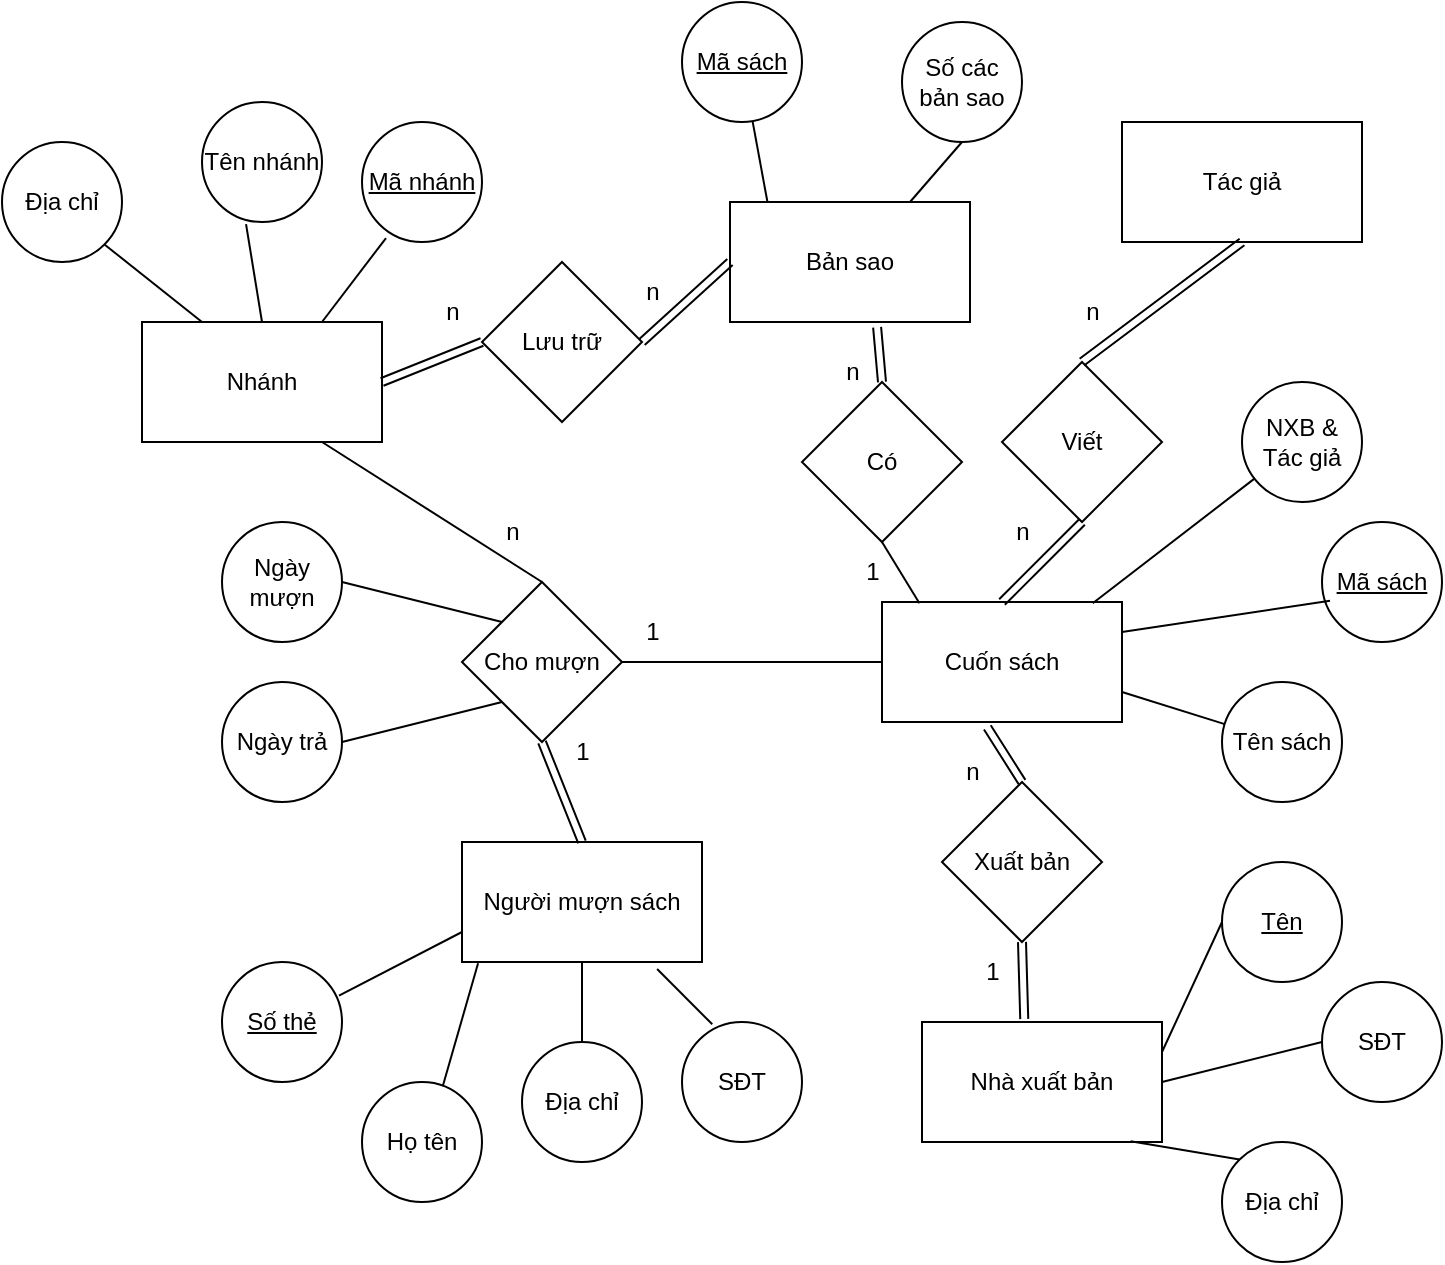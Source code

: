 <mxfile version="21.7.5" type="github">
  <diagram name="Trang-1" id="kPwwQR6G2WFGY322X0-l">
    <mxGraphModel dx="792" dy="471" grid="1" gridSize="10" guides="1" tooltips="1" connect="1" arrows="1" fold="1" page="1" pageScale="1" pageWidth="827" pageHeight="1169" math="0" shadow="0">
      <root>
        <mxCell id="0" />
        <mxCell id="1" parent="0" />
        <mxCell id="plBoECsc5ai0IXEww6Ho-1" value="Nhánh" style="rounded=0;whiteSpace=wrap;html=1;" vertex="1" parent="1">
          <mxGeometry x="120" y="160" width="120" height="60" as="geometry" />
        </mxCell>
        <mxCell id="plBoECsc5ai0IXEww6Ho-3" value="&lt;u&gt;Mã nhánh&lt;/u&gt;" style="ellipse;whiteSpace=wrap;html=1;aspect=fixed;" vertex="1" parent="1">
          <mxGeometry x="230" y="60" width="60" height="60" as="geometry" />
        </mxCell>
        <mxCell id="plBoECsc5ai0IXEww6Ho-4" value="Tên nhánh" style="ellipse;whiteSpace=wrap;html=1;aspect=fixed;" vertex="1" parent="1">
          <mxGeometry x="150" y="50" width="60" height="60" as="geometry" />
        </mxCell>
        <mxCell id="plBoECsc5ai0IXEww6Ho-5" value="Địa chỉ" style="ellipse;whiteSpace=wrap;html=1;aspect=fixed;" vertex="1" parent="1">
          <mxGeometry x="50" y="70" width="60" height="60" as="geometry" />
        </mxCell>
        <mxCell id="plBoECsc5ai0IXEww6Ho-6" value="" style="endArrow=none;html=1;rounded=0;exitX=0.25;exitY=0;exitDx=0;exitDy=0;entryX=1;entryY=1;entryDx=0;entryDy=0;" edge="1" parent="1" source="plBoECsc5ai0IXEww6Ho-1" target="plBoECsc5ai0IXEww6Ho-5">
          <mxGeometry width="50" height="50" relative="1" as="geometry">
            <mxPoint x="390" y="260" as="sourcePoint" />
            <mxPoint x="130" y="60" as="targetPoint" />
          </mxGeometry>
        </mxCell>
        <mxCell id="plBoECsc5ai0IXEww6Ho-7" value="" style="endArrow=none;html=1;rounded=0;exitX=0.5;exitY=0;exitDx=0;exitDy=0;entryX=0.367;entryY=1.017;entryDx=0;entryDy=0;entryPerimeter=0;" edge="1" parent="1" source="plBoECsc5ai0IXEww6Ho-1" target="plBoECsc5ai0IXEww6Ho-4">
          <mxGeometry width="50" height="50" relative="1" as="geometry">
            <mxPoint x="170" y="140" as="sourcePoint" />
            <mxPoint x="121" y="71" as="targetPoint" />
          </mxGeometry>
        </mxCell>
        <mxCell id="plBoECsc5ai0IXEww6Ho-8" value="" style="endArrow=none;html=1;rounded=0;exitX=0.75;exitY=0;exitDx=0;exitDy=0;entryX=0.2;entryY=0.967;entryDx=0;entryDy=0;entryPerimeter=0;" edge="1" parent="1" source="plBoECsc5ai0IXEww6Ho-1" target="plBoECsc5ai0IXEww6Ho-3">
          <mxGeometry width="50" height="50" relative="1" as="geometry">
            <mxPoint x="180" y="150" as="sourcePoint" />
            <mxPoint x="131" y="81" as="targetPoint" />
          </mxGeometry>
        </mxCell>
        <mxCell id="plBoECsc5ai0IXEww6Ho-9" value="Cuốn sách" style="rounded=0;whiteSpace=wrap;html=1;" vertex="1" parent="1">
          <mxGeometry x="490" y="300" width="120" height="60" as="geometry" />
        </mxCell>
        <mxCell id="plBoECsc5ai0IXEww6Ho-10" value="&lt;u&gt;Mã sách&lt;/u&gt;" style="ellipse;whiteSpace=wrap;html=1;aspect=fixed;" vertex="1" parent="1">
          <mxGeometry x="710" y="260" width="60" height="60" as="geometry" />
        </mxCell>
        <mxCell id="plBoECsc5ai0IXEww6Ho-11" value="Tên sách" style="ellipse;whiteSpace=wrap;html=1;aspect=fixed;" vertex="1" parent="1">
          <mxGeometry x="660" y="340" width="60" height="60" as="geometry" />
        </mxCell>
        <mxCell id="plBoECsc5ai0IXEww6Ho-12" value="NXB &amp;amp; Tác giả" style="ellipse;whiteSpace=wrap;html=1;aspect=fixed;" vertex="1" parent="1">
          <mxGeometry x="670" y="190" width="60" height="60" as="geometry" />
        </mxCell>
        <mxCell id="plBoECsc5ai0IXEww6Ho-13" value="" style="endArrow=none;html=1;rounded=0;exitX=0.878;exitY=0.011;exitDx=0;exitDy=0;exitPerimeter=0;" edge="1" parent="1" source="plBoECsc5ai0IXEww6Ho-9" target="plBoECsc5ai0IXEww6Ho-12">
          <mxGeometry width="50" height="50" relative="1" as="geometry">
            <mxPoint x="210" y="140" as="sourcePoint" />
            <mxPoint x="292" y="78" as="targetPoint" />
          </mxGeometry>
        </mxCell>
        <mxCell id="plBoECsc5ai0IXEww6Ho-14" value="" style="endArrow=none;html=1;rounded=0;exitX=1;exitY=0.25;exitDx=0;exitDy=0;entryX=0.067;entryY=0.656;entryDx=0;entryDy=0;entryPerimeter=0;" edge="1" parent="1" source="plBoECsc5ai0IXEww6Ho-9" target="plBoECsc5ai0IXEww6Ho-10">
          <mxGeometry width="50" height="50" relative="1" as="geometry">
            <mxPoint x="488" y="141" as="sourcePoint" />
            <mxPoint x="441" y="75" as="targetPoint" />
          </mxGeometry>
        </mxCell>
        <mxCell id="plBoECsc5ai0IXEww6Ho-15" value="" style="endArrow=none;html=1;rounded=0;exitX=1;exitY=0.75;exitDx=0;exitDy=0;" edge="1" parent="1" source="plBoECsc5ai0IXEww6Ho-9" target="plBoECsc5ai0IXEww6Ho-11">
          <mxGeometry width="50" height="50" relative="1" as="geometry">
            <mxPoint x="488" y="141" as="sourcePoint" />
            <mxPoint x="441" y="75" as="targetPoint" />
          </mxGeometry>
        </mxCell>
        <mxCell id="plBoECsc5ai0IXEww6Ho-16" value="Tác giả" style="rounded=0;whiteSpace=wrap;html=1;" vertex="1" parent="1">
          <mxGeometry x="610" y="60" width="120" height="60" as="geometry" />
        </mxCell>
        <mxCell id="plBoECsc5ai0IXEww6Ho-17" value="Nhà xuất bản" style="rounded=0;whiteSpace=wrap;html=1;" vertex="1" parent="1">
          <mxGeometry x="510" y="510" width="120" height="60" as="geometry" />
        </mxCell>
        <mxCell id="plBoECsc5ai0IXEww6Ho-18" value="&lt;u&gt;Tên&lt;/u&gt;" style="ellipse;whiteSpace=wrap;html=1;aspect=fixed;" vertex="1" parent="1">
          <mxGeometry x="660" y="430" width="60" height="60" as="geometry" />
        </mxCell>
        <mxCell id="plBoECsc5ai0IXEww6Ho-19" value="Địa chỉ" style="ellipse;whiteSpace=wrap;html=1;aspect=fixed;" vertex="1" parent="1">
          <mxGeometry x="660" y="570" width="60" height="60" as="geometry" />
        </mxCell>
        <mxCell id="plBoECsc5ai0IXEww6Ho-20" value="SĐT" style="ellipse;whiteSpace=wrap;html=1;aspect=fixed;" vertex="1" parent="1">
          <mxGeometry x="710" y="490" width="60" height="60" as="geometry" />
        </mxCell>
        <mxCell id="plBoECsc5ai0IXEww6Ho-21" value="" style="endArrow=none;html=1;rounded=0;exitX=1;exitY=0.25;exitDx=0;exitDy=0;entryX=0;entryY=0.5;entryDx=0;entryDy=0;" edge="1" parent="1" source="plBoECsc5ai0IXEww6Ho-17" target="plBoECsc5ai0IXEww6Ho-18">
          <mxGeometry width="50" height="50" relative="1" as="geometry">
            <mxPoint x="560" y="140" as="sourcePoint" />
            <mxPoint x="585" y="96" as="targetPoint" />
          </mxGeometry>
        </mxCell>
        <mxCell id="plBoECsc5ai0IXEww6Ho-22" value="" style="endArrow=none;html=1;rounded=0;exitX=0.869;exitY=0.994;exitDx=0;exitDy=0;entryX=0;entryY=0;entryDx=0;entryDy=0;exitPerimeter=0;" edge="1" parent="1" source="plBoECsc5ai0IXEww6Ho-17" target="plBoECsc5ai0IXEww6Ho-19">
          <mxGeometry width="50" height="50" relative="1" as="geometry">
            <mxPoint x="661" y="291" as="sourcePoint" />
            <mxPoint x="692" y="232" as="targetPoint" />
          </mxGeometry>
        </mxCell>
        <mxCell id="plBoECsc5ai0IXEww6Ho-24" value="" style="endArrow=none;html=1;rounded=0;exitX=1;exitY=0.5;exitDx=0;exitDy=0;entryX=0;entryY=0.5;entryDx=0;entryDy=0;" edge="1" parent="1" source="plBoECsc5ai0IXEww6Ho-17" target="plBoECsc5ai0IXEww6Ho-20">
          <mxGeometry width="50" height="50" relative="1" as="geometry">
            <mxPoint x="680" y="305" as="sourcePoint" />
            <mxPoint x="760" y="260" as="targetPoint" />
          </mxGeometry>
        </mxCell>
        <mxCell id="plBoECsc5ai0IXEww6Ho-26" value="Bản sao" style="rounded=0;whiteSpace=wrap;html=1;" vertex="1" parent="1">
          <mxGeometry x="414" y="100" width="120" height="60" as="geometry" />
        </mxCell>
        <mxCell id="plBoECsc5ai0IXEww6Ho-28" value="&lt;u&gt;Mã sách&lt;/u&gt;" style="ellipse;whiteSpace=wrap;html=1;aspect=fixed;" vertex="1" parent="1">
          <mxGeometry x="390" width="60" height="60" as="geometry" />
        </mxCell>
        <mxCell id="plBoECsc5ai0IXEww6Ho-29" value="Số các bản sao" style="ellipse;whiteSpace=wrap;html=1;aspect=fixed;" vertex="1" parent="1">
          <mxGeometry x="500" y="10" width="60" height="60" as="geometry" />
        </mxCell>
        <mxCell id="plBoECsc5ai0IXEww6Ho-30" value="" style="endArrow=none;html=1;rounded=0;exitX=0.156;exitY=0;exitDx=0;exitDy=0;exitPerimeter=0;" edge="1" parent="1" source="plBoECsc5ai0IXEww6Ho-26" target="plBoECsc5ai0IXEww6Ho-28">
          <mxGeometry width="50" height="50" relative="1" as="geometry">
            <mxPoint x="700" y="305" as="sourcePoint" />
            <mxPoint x="760" y="260" as="targetPoint" />
          </mxGeometry>
        </mxCell>
        <mxCell id="plBoECsc5ai0IXEww6Ho-31" value="" style="endArrow=none;html=1;rounded=0;exitX=0.75;exitY=0;exitDx=0;exitDy=0;entryX=0.5;entryY=1;entryDx=0;entryDy=0;" edge="1" parent="1" source="plBoECsc5ai0IXEww6Ho-26" target="plBoECsc5ai0IXEww6Ho-29">
          <mxGeometry width="50" height="50" relative="1" as="geometry">
            <mxPoint x="382" y="321" as="sourcePoint" />
            <mxPoint x="374" y="390" as="targetPoint" />
          </mxGeometry>
        </mxCell>
        <mxCell id="plBoECsc5ai0IXEww6Ho-32" value="Người mượn sách" style="rounded=0;whiteSpace=wrap;html=1;" vertex="1" parent="1">
          <mxGeometry x="280" y="420" width="120" height="60" as="geometry" />
        </mxCell>
        <mxCell id="plBoECsc5ai0IXEww6Ho-33" value="&lt;u&gt;Số thẻ&lt;/u&gt;" style="ellipse;whiteSpace=wrap;html=1;aspect=fixed;" vertex="1" parent="1">
          <mxGeometry x="160" y="480" width="60" height="60" as="geometry" />
        </mxCell>
        <mxCell id="plBoECsc5ai0IXEww6Ho-34" value="Họ tên" style="ellipse;whiteSpace=wrap;html=1;aspect=fixed;" vertex="1" parent="1">
          <mxGeometry x="230" y="540" width="60" height="60" as="geometry" />
        </mxCell>
        <mxCell id="plBoECsc5ai0IXEww6Ho-35" value="Địa chỉ" style="ellipse;whiteSpace=wrap;html=1;aspect=fixed;" vertex="1" parent="1">
          <mxGeometry x="310" y="520" width="60" height="60" as="geometry" />
        </mxCell>
        <mxCell id="plBoECsc5ai0IXEww6Ho-36" value="SĐT" style="ellipse;whiteSpace=wrap;html=1;aspect=fixed;" vertex="1" parent="1">
          <mxGeometry x="390" y="510" width="60" height="60" as="geometry" />
        </mxCell>
        <mxCell id="plBoECsc5ai0IXEww6Ho-38" value="" style="endArrow=none;html=1;rounded=0;exitX=0.975;exitY=0.281;exitDx=0;exitDy=0;exitPerimeter=0;entryX=0;entryY=0.75;entryDx=0;entryDy=0;" edge="1" parent="1" source="plBoECsc5ai0IXEww6Ho-33" target="plBoECsc5ai0IXEww6Ho-32">
          <mxGeometry width="50" height="50" relative="1" as="geometry">
            <mxPoint x="360" y="260" as="sourcePoint" />
            <mxPoint x="410" y="210" as="targetPoint" />
          </mxGeometry>
        </mxCell>
        <mxCell id="plBoECsc5ai0IXEww6Ho-39" value="" style="endArrow=none;html=1;rounded=0;exitX=0.673;exitY=0.035;exitDx=0;exitDy=0;exitPerimeter=0;entryX=0.067;entryY=1.011;entryDx=0;entryDy=0;entryPerimeter=0;" edge="1" parent="1" source="plBoECsc5ai0IXEww6Ho-34" target="plBoECsc5ai0IXEww6Ho-32">
          <mxGeometry width="50" height="50" relative="1" as="geometry">
            <mxPoint x="109" y="367" as="sourcePoint" />
            <mxPoint x="190" y="355" as="targetPoint" />
          </mxGeometry>
        </mxCell>
        <mxCell id="plBoECsc5ai0IXEww6Ho-40" value="" style="endArrow=none;html=1;rounded=0;" edge="1" parent="1" source="plBoECsc5ai0IXEww6Ho-35" target="plBoECsc5ai0IXEww6Ho-32">
          <mxGeometry width="50" height="50" relative="1" as="geometry">
            <mxPoint x="119" y="377" as="sourcePoint" />
            <mxPoint x="200" y="365" as="targetPoint" />
          </mxGeometry>
        </mxCell>
        <mxCell id="plBoECsc5ai0IXEww6Ho-41" value="" style="endArrow=none;html=1;rounded=0;exitX=0.252;exitY=0.019;exitDx=0;exitDy=0;exitPerimeter=0;entryX=0.813;entryY=1.059;entryDx=0;entryDy=0;entryPerimeter=0;" edge="1" parent="1" source="plBoECsc5ai0IXEww6Ho-36" target="plBoECsc5ai0IXEww6Ho-32">
          <mxGeometry width="50" height="50" relative="1" as="geometry">
            <mxPoint x="129" y="387" as="sourcePoint" />
            <mxPoint x="210" y="375" as="targetPoint" />
          </mxGeometry>
        </mxCell>
        <mxCell id="plBoECsc5ai0IXEww6Ho-43" value="Viết" style="rhombus;whiteSpace=wrap;html=1;" vertex="1" parent="1">
          <mxGeometry x="550" y="180" width="80" height="80" as="geometry" />
        </mxCell>
        <mxCell id="plBoECsc5ai0IXEww6Ho-45" value="" style="shape=link;html=1;rounded=0;exitX=0.5;exitY=1;exitDx=0;exitDy=0;entryX=0.5;entryY=0;entryDx=0;entryDy=0;" edge="1" parent="1" source="plBoECsc5ai0IXEww6Ho-16" target="plBoECsc5ai0IXEww6Ho-43">
          <mxGeometry width="100" relative="1" as="geometry">
            <mxPoint x="380" y="240" as="sourcePoint" />
            <mxPoint x="480" y="240" as="targetPoint" />
          </mxGeometry>
        </mxCell>
        <mxCell id="plBoECsc5ai0IXEww6Ho-46" value="" style="shape=link;html=1;rounded=0;exitX=0.5;exitY=0;exitDx=0;exitDy=0;entryX=0.5;entryY=1;entryDx=0;entryDy=0;" edge="1" parent="1" source="plBoECsc5ai0IXEww6Ho-9" target="plBoECsc5ai0IXEww6Ho-43">
          <mxGeometry width="100" relative="1" as="geometry">
            <mxPoint x="420" y="170" as="sourcePoint" />
            <mxPoint x="460" y="150" as="targetPoint" />
          </mxGeometry>
        </mxCell>
        <mxCell id="plBoECsc5ai0IXEww6Ho-47" value="Xuất bản" style="rhombus;whiteSpace=wrap;html=1;" vertex="1" parent="1">
          <mxGeometry x="520" y="390" width="80" height="80" as="geometry" />
        </mxCell>
        <mxCell id="plBoECsc5ai0IXEww6Ho-48" value="" style="shape=link;html=1;rounded=0;exitX=0.5;exitY=0;exitDx=0;exitDy=0;entryX=0.439;entryY=1.045;entryDx=0;entryDy=0;entryPerimeter=0;" edge="1" parent="1" source="plBoECsc5ai0IXEww6Ho-47" target="plBoECsc5ai0IXEww6Ho-9">
          <mxGeometry width="100" relative="1" as="geometry">
            <mxPoint x="420" y="170" as="sourcePoint" />
            <mxPoint x="460" y="150" as="targetPoint" />
          </mxGeometry>
        </mxCell>
        <mxCell id="plBoECsc5ai0IXEww6Ho-49" value="" style="shape=link;html=1;rounded=0;exitX=0.426;exitY=-0.025;exitDx=0;exitDy=0;entryX=0.5;entryY=1;entryDx=0;entryDy=0;exitPerimeter=0;" edge="1" parent="1" source="plBoECsc5ai0IXEww6Ho-17" target="plBoECsc5ai0IXEww6Ho-47">
          <mxGeometry width="100" relative="1" as="geometry">
            <mxPoint x="630" y="230" as="sourcePoint" />
            <mxPoint x="633" y="173" as="targetPoint" />
          </mxGeometry>
        </mxCell>
        <mxCell id="plBoECsc5ai0IXEww6Ho-50" value="Có" style="rhombus;whiteSpace=wrap;html=1;" vertex="1" parent="1">
          <mxGeometry x="450" y="190" width="80" height="80" as="geometry" />
        </mxCell>
        <mxCell id="plBoECsc5ai0IXEww6Ho-52" value="" style="endArrow=none;html=1;rounded=0;exitX=0.5;exitY=1;exitDx=0;exitDy=0;entryX=0.156;entryY=0.011;entryDx=0;entryDy=0;entryPerimeter=0;" edge="1" parent="1" source="plBoECsc5ai0IXEww6Ho-50" target="plBoECsc5ai0IXEww6Ho-9">
          <mxGeometry width="50" height="50" relative="1" as="geometry">
            <mxPoint x="210" y="140" as="sourcePoint" />
            <mxPoint x="292" y="78" as="targetPoint" />
          </mxGeometry>
        </mxCell>
        <mxCell id="plBoECsc5ai0IXEww6Ho-53" value="" style="shape=link;html=1;rounded=0;entryX=0.5;entryY=0;entryDx=0;entryDy=0;exitX=0.613;exitY=1.044;exitDx=0;exitDy=0;exitPerimeter=0;" edge="1" parent="1" source="plBoECsc5ai0IXEww6Ho-26" target="plBoECsc5ai0IXEww6Ho-50">
          <mxGeometry width="100" relative="1" as="geometry">
            <mxPoint x="480" y="210" as="sourcePoint" />
            <mxPoint x="460" y="150" as="targetPoint" />
          </mxGeometry>
        </mxCell>
        <mxCell id="plBoECsc5ai0IXEww6Ho-55" value="Lưu trữ" style="rhombus;whiteSpace=wrap;html=1;" vertex="1" parent="1">
          <mxGeometry x="290" y="130" width="80" height="80" as="geometry" />
        </mxCell>
        <mxCell id="plBoECsc5ai0IXEww6Ho-56" value="" style="shape=link;html=1;rounded=0;exitX=1;exitY=0.5;exitDx=0;exitDy=0;entryX=0;entryY=0.5;entryDx=0;entryDy=0;" edge="1" parent="1" source="plBoECsc5ai0IXEww6Ho-1" target="plBoECsc5ai0IXEww6Ho-55">
          <mxGeometry width="100" relative="1" as="geometry">
            <mxPoint x="472" y="361" as="sourcePoint" />
            <mxPoint x="550" y="310" as="targetPoint" />
          </mxGeometry>
        </mxCell>
        <mxCell id="plBoECsc5ai0IXEww6Ho-58" value="" style="shape=link;html=1;rounded=0;exitX=0;exitY=0.5;exitDx=0;exitDy=0;entryX=1;entryY=0.5;entryDx=0;entryDy=0;" edge="1" parent="1" source="plBoECsc5ai0IXEww6Ho-26" target="plBoECsc5ai0IXEww6Ho-55">
          <mxGeometry width="100" relative="1" as="geometry">
            <mxPoint x="640" y="150" as="sourcePoint" />
            <mxPoint x="570" y="120" as="targetPoint" />
          </mxGeometry>
        </mxCell>
        <mxCell id="plBoECsc5ai0IXEww6Ho-59" value="Cho mượn" style="rhombus;whiteSpace=wrap;html=1;" vertex="1" parent="1">
          <mxGeometry x="280" y="290" width="80" height="80" as="geometry" />
        </mxCell>
        <mxCell id="plBoECsc5ai0IXEww6Ho-60" value="" style="shape=link;html=1;rounded=0;exitX=0.5;exitY=0;exitDx=0;exitDy=0;entryX=0.5;entryY=1;entryDx=0;entryDy=0;" edge="1" parent="1" source="plBoECsc5ai0IXEww6Ho-32" target="plBoECsc5ai0IXEww6Ho-59">
          <mxGeometry width="100" relative="1" as="geometry">
            <mxPoint x="429" y="360" as="sourcePoint" />
            <mxPoint x="370" y="280" as="targetPoint" />
          </mxGeometry>
        </mxCell>
        <mxCell id="plBoECsc5ai0IXEww6Ho-62" value="" style="endArrow=none;html=1;rounded=0;exitX=0.5;exitY=0;exitDx=0;exitDy=0;entryX=0.75;entryY=1;entryDx=0;entryDy=0;" edge="1" parent="1" source="plBoECsc5ai0IXEww6Ho-59" target="plBoECsc5ai0IXEww6Ho-1">
          <mxGeometry width="50" height="50" relative="1" as="geometry">
            <mxPoint x="210" y="140" as="sourcePoint" />
            <mxPoint x="292" y="78" as="targetPoint" />
          </mxGeometry>
        </mxCell>
        <mxCell id="plBoECsc5ai0IXEww6Ho-65" value="" style="endArrow=none;html=1;rounded=0;exitX=1;exitY=0.5;exitDx=0;exitDy=0;entryX=0;entryY=0.5;entryDx=0;entryDy=0;" edge="1" parent="1" source="plBoECsc5ai0IXEww6Ho-59" target="plBoECsc5ai0IXEww6Ho-9">
          <mxGeometry width="50" height="50" relative="1" as="geometry">
            <mxPoint x="370" y="300" as="sourcePoint" />
            <mxPoint x="220" y="230" as="targetPoint" />
          </mxGeometry>
        </mxCell>
        <mxCell id="plBoECsc5ai0IXEww6Ho-66" value="Ngày mượn" style="ellipse;whiteSpace=wrap;html=1;aspect=fixed;" vertex="1" parent="1">
          <mxGeometry x="160" y="260" width="60" height="60" as="geometry" />
        </mxCell>
        <mxCell id="plBoECsc5ai0IXEww6Ho-67" value="Ngày trả" style="ellipse;whiteSpace=wrap;html=1;aspect=fixed;" vertex="1" parent="1">
          <mxGeometry x="160" y="340" width="60" height="60" as="geometry" />
        </mxCell>
        <mxCell id="plBoECsc5ai0IXEww6Ho-68" value="" style="endArrow=none;html=1;rounded=0;exitX=0;exitY=0;exitDx=0;exitDy=0;entryX=1;entryY=0.5;entryDx=0;entryDy=0;" edge="1" parent="1" source="plBoECsc5ai0IXEww6Ho-59" target="plBoECsc5ai0IXEww6Ho-66">
          <mxGeometry width="50" height="50" relative="1" as="geometry">
            <mxPoint x="370" y="300" as="sourcePoint" />
            <mxPoint x="220" y="230" as="targetPoint" />
          </mxGeometry>
        </mxCell>
        <mxCell id="plBoECsc5ai0IXEww6Ho-69" value="" style="endArrow=none;html=1;rounded=0;exitX=1;exitY=0.5;exitDx=0;exitDy=0;entryX=0;entryY=1;entryDx=0;entryDy=0;" edge="1" parent="1" source="plBoECsc5ai0IXEww6Ho-67" target="plBoECsc5ai0IXEww6Ho-59">
          <mxGeometry width="50" height="50" relative="1" as="geometry">
            <mxPoint x="410" y="340" as="sourcePoint" />
            <mxPoint x="640" y="250" as="targetPoint" />
          </mxGeometry>
        </mxCell>
        <mxCell id="plBoECsc5ai0IXEww6Ho-73" value="n" style="text;html=1;align=center;verticalAlign=middle;resizable=0;points=[];autosize=1;strokeColor=none;fillColor=none;" vertex="1" parent="1">
          <mxGeometry x="580" y="140" width="30" height="30" as="geometry" />
        </mxCell>
        <mxCell id="plBoECsc5ai0IXEww6Ho-74" value="n" style="text;html=1;align=center;verticalAlign=middle;resizable=0;points=[];autosize=1;strokeColor=none;fillColor=none;" vertex="1" parent="1">
          <mxGeometry x="545" y="250" width="30" height="30" as="geometry" />
        </mxCell>
        <mxCell id="plBoECsc5ai0IXEww6Ho-75" value="n" style="text;html=1;align=center;verticalAlign=middle;resizable=0;points=[];autosize=1;strokeColor=none;fillColor=none;" vertex="1" parent="1">
          <mxGeometry x="520" y="370" width="30" height="30" as="geometry" />
        </mxCell>
        <mxCell id="plBoECsc5ai0IXEww6Ho-76" value="1" style="text;html=1;align=center;verticalAlign=middle;resizable=0;points=[];autosize=1;strokeColor=none;fillColor=none;" vertex="1" parent="1">
          <mxGeometry x="530" y="470" width="30" height="30" as="geometry" />
        </mxCell>
        <mxCell id="plBoECsc5ai0IXEww6Ho-77" value="1" style="text;html=1;align=center;verticalAlign=middle;resizable=0;points=[];autosize=1;strokeColor=none;fillColor=none;" vertex="1" parent="1">
          <mxGeometry x="470" y="270" width="30" height="30" as="geometry" />
        </mxCell>
        <mxCell id="plBoECsc5ai0IXEww6Ho-78" value="n" style="text;html=1;align=center;verticalAlign=middle;resizable=0;points=[];autosize=1;strokeColor=none;fillColor=none;" vertex="1" parent="1">
          <mxGeometry x="460" y="170" width="30" height="30" as="geometry" />
        </mxCell>
        <mxCell id="plBoECsc5ai0IXEww6Ho-79" value="1" style="text;html=1;align=center;verticalAlign=middle;resizable=0;points=[];autosize=1;strokeColor=none;fillColor=none;" vertex="1" parent="1">
          <mxGeometry x="360" y="300" width="30" height="30" as="geometry" />
        </mxCell>
        <mxCell id="plBoECsc5ai0IXEww6Ho-80" value="n" style="text;html=1;align=center;verticalAlign=middle;resizable=0;points=[];autosize=1;strokeColor=none;fillColor=none;" vertex="1" parent="1">
          <mxGeometry x="360" y="130" width="30" height="30" as="geometry" />
        </mxCell>
        <mxCell id="plBoECsc5ai0IXEww6Ho-81" value="n" style="text;html=1;align=center;verticalAlign=middle;resizable=0;points=[];autosize=1;strokeColor=none;fillColor=none;" vertex="1" parent="1">
          <mxGeometry x="260" y="140" width="30" height="30" as="geometry" />
        </mxCell>
        <mxCell id="plBoECsc5ai0IXEww6Ho-84" value="1" style="text;html=1;align=center;verticalAlign=middle;resizable=0;points=[];autosize=1;strokeColor=none;fillColor=none;" vertex="1" parent="1">
          <mxGeometry x="325" y="360" width="30" height="30" as="geometry" />
        </mxCell>
        <mxCell id="plBoECsc5ai0IXEww6Ho-85" value="n" style="text;html=1;align=center;verticalAlign=middle;resizable=0;points=[];autosize=1;strokeColor=none;fillColor=none;" vertex="1" parent="1">
          <mxGeometry x="290" y="250" width="30" height="30" as="geometry" />
        </mxCell>
      </root>
    </mxGraphModel>
  </diagram>
</mxfile>
